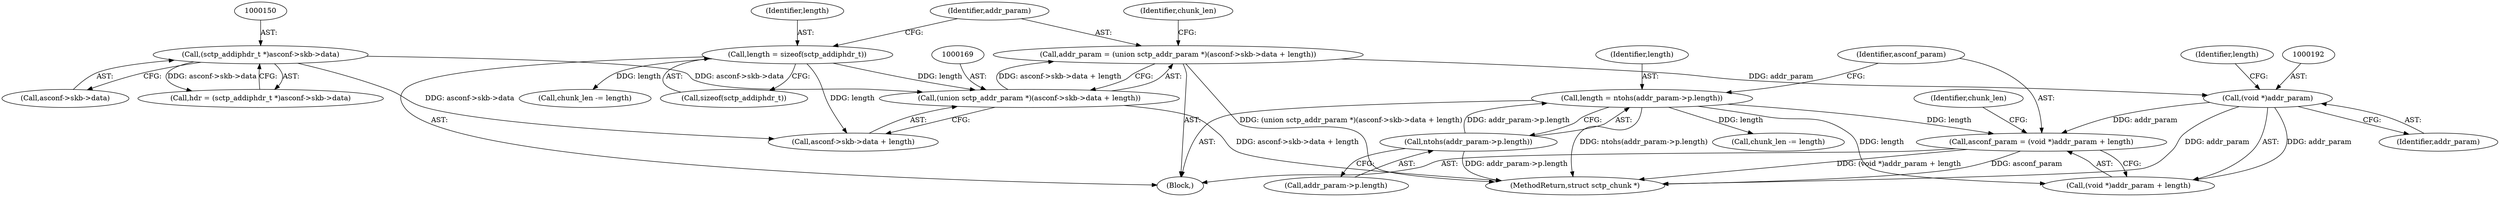 digraph "0_linux_9de7922bc709eee2f609cd01d98aaedc4cf5ea74@pointer" {
"1000188" [label="(Call,asconf_param = (void *)addr_param + length)"];
"1000191" [label="(Call,(void *)addr_param)"];
"1000166" [label="(Call,addr_param = (union sctp_addr_param *)(asconf->skb->data + length))"];
"1000168" [label="(Call,(union sctp_addr_param *)(asconf->skb->data + length))"];
"1000149" [label="(Call,(sctp_addiphdr_t *)asconf->skb->data)"];
"1000162" [label="(Call,length = sizeof(sctp_addiphdr_t))"];
"1000180" [label="(Call,length = ntohs(addr_param->p.length))"];
"1000182" [label="(Call,ntohs(addr_param->p.length))"];
"1000151" [label="(Call,asconf->skb->data)"];
"1000180" [label="(Call,length = ntohs(addr_param->p.length))"];
"1000162" [label="(Call,length = sizeof(sctp_addiphdr_t))"];
"1000181" [label="(Identifier,length)"];
"1000191" [label="(Call,(void *)addr_param)"];
"1000166" [label="(Call,addr_param = (union sctp_addr_param *)(asconf->skb->data + length))"];
"1000177" [label="(Call,chunk_len -= length)"];
"1000183" [label="(Call,addr_param->p.length)"];
"1000194" [label="(Identifier,length)"];
"1000285" [label="(MethodReturn,struct sctp_chunk *)"];
"1000190" [label="(Call,(void *)addr_param + length)"];
"1000111" [label="(Block,)"];
"1000193" [label="(Identifier,addr_param)"];
"1000182" [label="(Call,ntohs(addr_param->p.length))"];
"1000189" [label="(Identifier,asconf_param)"];
"1000167" [label="(Identifier,addr_param)"];
"1000147" [label="(Call,hdr = (sctp_addiphdr_t *)asconf->skb->data)"];
"1000195" [label="(Call,chunk_len -= length)"];
"1000170" [label="(Call,asconf->skb->data + length)"];
"1000178" [label="(Identifier,chunk_len)"];
"1000196" [label="(Identifier,chunk_len)"];
"1000149" [label="(Call,(sctp_addiphdr_t *)asconf->skb->data)"];
"1000168" [label="(Call,(union sctp_addr_param *)(asconf->skb->data + length))"];
"1000188" [label="(Call,asconf_param = (void *)addr_param + length)"];
"1000163" [label="(Identifier,length)"];
"1000164" [label="(Call,sizeof(sctp_addiphdr_t))"];
"1000188" -> "1000111"  [label="AST: "];
"1000188" -> "1000190"  [label="CFG: "];
"1000189" -> "1000188"  [label="AST: "];
"1000190" -> "1000188"  [label="AST: "];
"1000196" -> "1000188"  [label="CFG: "];
"1000188" -> "1000285"  [label="DDG: (void *)addr_param + length"];
"1000188" -> "1000285"  [label="DDG: asconf_param"];
"1000191" -> "1000188"  [label="DDG: addr_param"];
"1000180" -> "1000188"  [label="DDG: length"];
"1000191" -> "1000190"  [label="AST: "];
"1000191" -> "1000193"  [label="CFG: "];
"1000192" -> "1000191"  [label="AST: "];
"1000193" -> "1000191"  [label="AST: "];
"1000194" -> "1000191"  [label="CFG: "];
"1000191" -> "1000285"  [label="DDG: addr_param"];
"1000191" -> "1000190"  [label="DDG: addr_param"];
"1000166" -> "1000191"  [label="DDG: addr_param"];
"1000166" -> "1000111"  [label="AST: "];
"1000166" -> "1000168"  [label="CFG: "];
"1000167" -> "1000166"  [label="AST: "];
"1000168" -> "1000166"  [label="AST: "];
"1000178" -> "1000166"  [label="CFG: "];
"1000166" -> "1000285"  [label="DDG: (union sctp_addr_param *)(asconf->skb->data + length)"];
"1000168" -> "1000166"  [label="DDG: asconf->skb->data + length"];
"1000168" -> "1000170"  [label="CFG: "];
"1000169" -> "1000168"  [label="AST: "];
"1000170" -> "1000168"  [label="AST: "];
"1000168" -> "1000285"  [label="DDG: asconf->skb->data + length"];
"1000149" -> "1000168"  [label="DDG: asconf->skb->data"];
"1000162" -> "1000168"  [label="DDG: length"];
"1000149" -> "1000147"  [label="AST: "];
"1000149" -> "1000151"  [label="CFG: "];
"1000150" -> "1000149"  [label="AST: "];
"1000151" -> "1000149"  [label="AST: "];
"1000147" -> "1000149"  [label="CFG: "];
"1000149" -> "1000147"  [label="DDG: asconf->skb->data"];
"1000149" -> "1000170"  [label="DDG: asconf->skb->data"];
"1000162" -> "1000111"  [label="AST: "];
"1000162" -> "1000164"  [label="CFG: "];
"1000163" -> "1000162"  [label="AST: "];
"1000164" -> "1000162"  [label="AST: "];
"1000167" -> "1000162"  [label="CFG: "];
"1000162" -> "1000170"  [label="DDG: length"];
"1000162" -> "1000177"  [label="DDG: length"];
"1000180" -> "1000111"  [label="AST: "];
"1000180" -> "1000182"  [label="CFG: "];
"1000181" -> "1000180"  [label="AST: "];
"1000182" -> "1000180"  [label="AST: "];
"1000189" -> "1000180"  [label="CFG: "];
"1000180" -> "1000285"  [label="DDG: ntohs(addr_param->p.length)"];
"1000182" -> "1000180"  [label="DDG: addr_param->p.length"];
"1000180" -> "1000190"  [label="DDG: length"];
"1000180" -> "1000195"  [label="DDG: length"];
"1000182" -> "1000183"  [label="CFG: "];
"1000183" -> "1000182"  [label="AST: "];
"1000182" -> "1000285"  [label="DDG: addr_param->p.length"];
}
